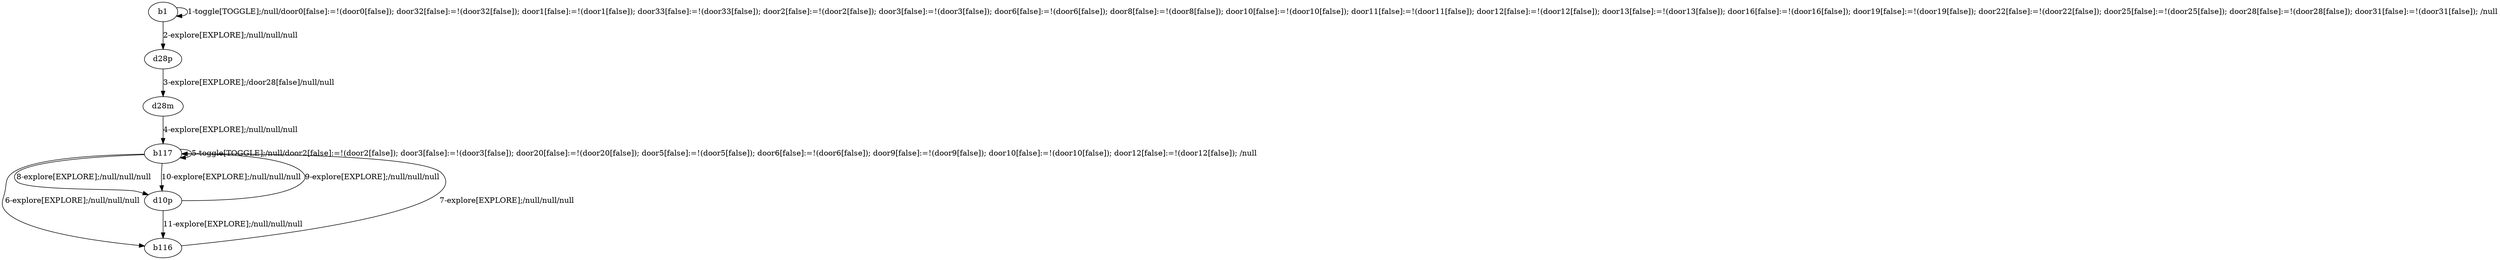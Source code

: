 # Total number of goals covered by this test: 1
# d10p --> b117

digraph g {
"b1" -> "b1" [label = "1-toggle[TOGGLE];/null/door0[false]:=!(door0[false]); door32[false]:=!(door32[false]); door1[false]:=!(door1[false]); door33[false]:=!(door33[false]); door2[false]:=!(door2[false]); door3[false]:=!(door3[false]); door6[false]:=!(door6[false]); door8[false]:=!(door8[false]); door10[false]:=!(door10[false]); door11[false]:=!(door11[false]); door12[false]:=!(door12[false]); door13[false]:=!(door13[false]); door16[false]:=!(door16[false]); door19[false]:=!(door19[false]); door22[false]:=!(door22[false]); door25[false]:=!(door25[false]); door28[false]:=!(door28[false]); door31[false]:=!(door31[false]); /null"];
"b1" -> "d28p" [label = "2-explore[EXPLORE];/null/null/null"];
"d28p" -> "d28m" [label = "3-explore[EXPLORE];/door28[false]/null/null"];
"d28m" -> "b117" [label = "4-explore[EXPLORE];/null/null/null"];
"b117" -> "b117" [label = "5-toggle[TOGGLE];/null/door2[false]:=!(door2[false]); door3[false]:=!(door3[false]); door20[false]:=!(door20[false]); door5[false]:=!(door5[false]); door6[false]:=!(door6[false]); door9[false]:=!(door9[false]); door10[false]:=!(door10[false]); door12[false]:=!(door12[false]); /null"];
"b117" -> "b116" [label = "6-explore[EXPLORE];/null/null/null"];
"b116" -> "b117" [label = "7-explore[EXPLORE];/null/null/null"];
"b117" -> "d10p" [label = "8-explore[EXPLORE];/null/null/null"];
"d10p" -> "b117" [label = "9-explore[EXPLORE];/null/null/null"];
"b117" -> "d10p" [label = "10-explore[EXPLORE];/null/null/null"];
"d10p" -> "b116" [label = "11-explore[EXPLORE];/null/null/null"];
}